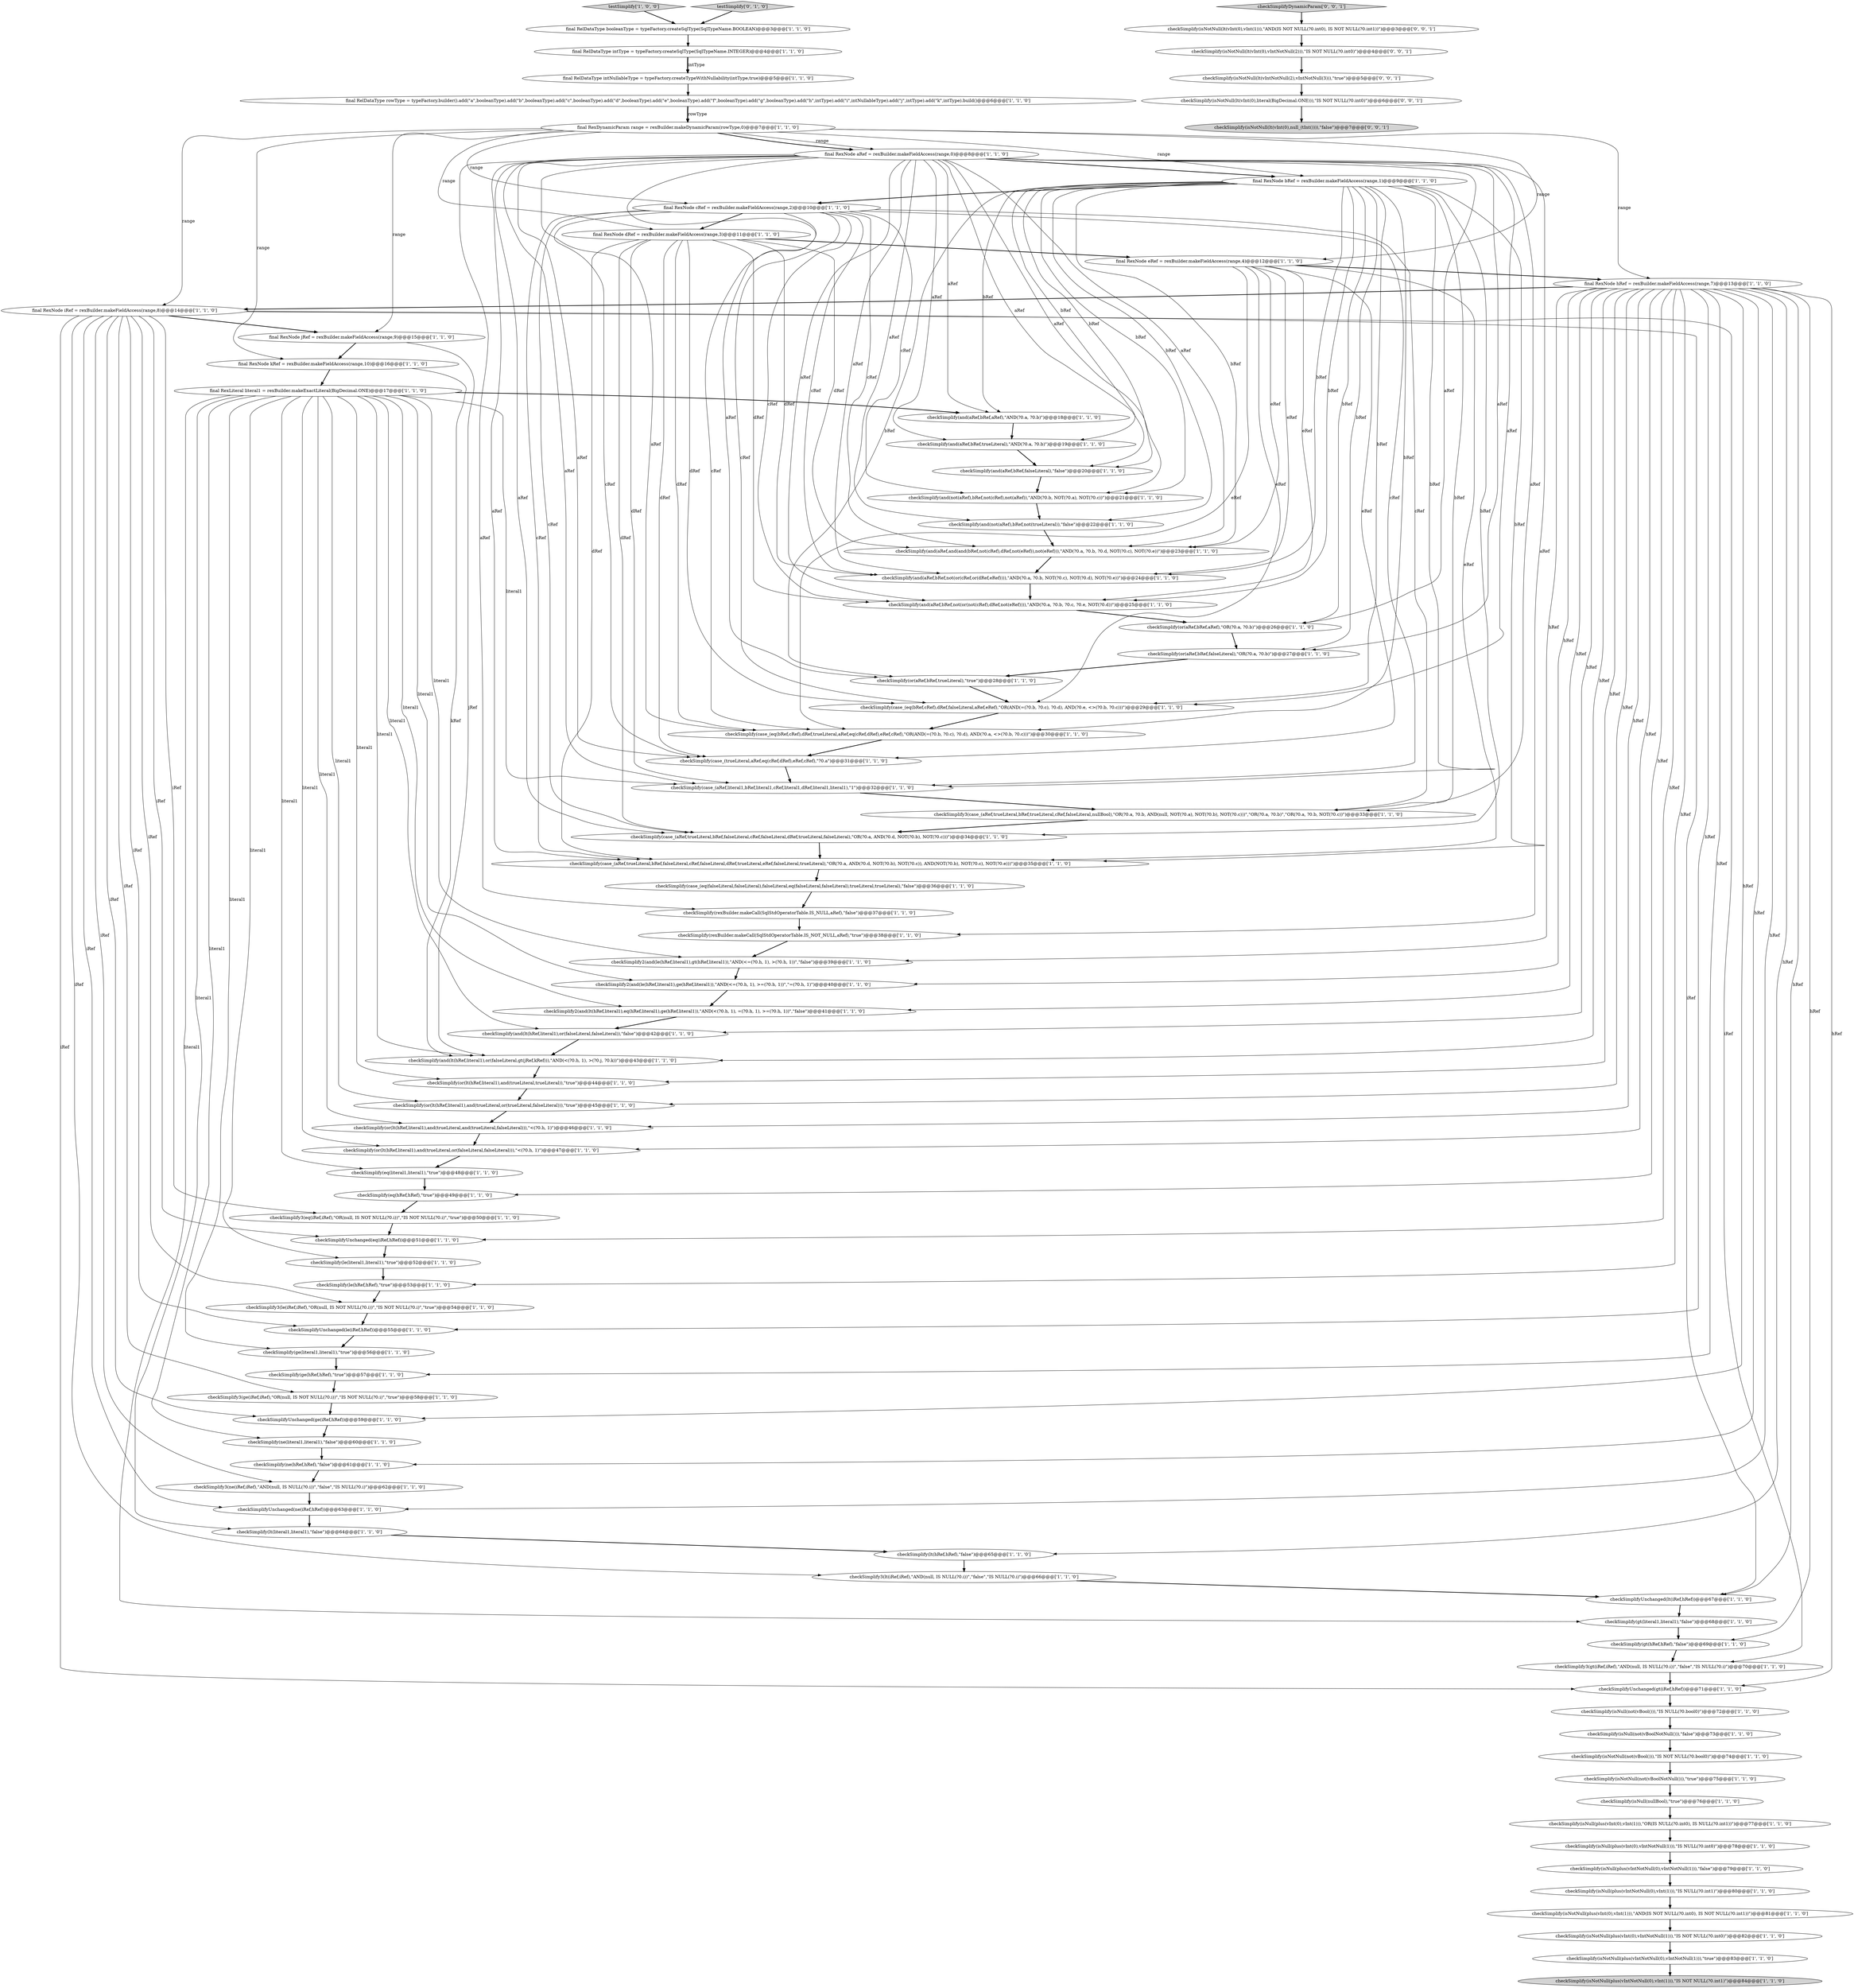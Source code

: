 digraph {
2 [style = filled, label = "checkSimplify(le(hRef,hRef),\"true\")@@@53@@@['1', '1', '0']", fillcolor = white, shape = ellipse image = "AAA0AAABBB1BBB"];
87 [style = filled, label = "checkSimplify(isNotNull(lt(vInt(0),null_(tInt()))),\"false\")@@@7@@@['0', '0', '1']", fillcolor = lightgray, shape = ellipse image = "AAA0AAABBB3BBB"];
65 [style = filled, label = "checkSimplify3(ne(iRef,iRef),\"AND(null, IS NULL(?0.i))\",\"false\",\"IS NULL(?0.i)\")@@@62@@@['1', '1', '0']", fillcolor = white, shape = ellipse image = "AAA0AAABBB1BBB"];
56 [style = filled, label = "checkSimplify3(gt(iRef,iRef),\"AND(null, IS NULL(?0.i))\",\"false\",\"IS NULL(?0.i)\")@@@70@@@['1', '1', '0']", fillcolor = white, shape = ellipse image = "AAA0AAABBB1BBB"];
40 [style = filled, label = "checkSimplify(isNull(plus(vInt(0),vIntNotNull(1))),\"IS NULL(?0.int0)\")@@@78@@@['1', '1', '0']", fillcolor = white, shape = ellipse image = "AAA0AAABBB1BBB"];
51 [style = filled, label = "checkSimplify(and(aRef,bRef,aRef),\"AND(?0.a, ?0.b)\")@@@18@@@['1', '1', '0']", fillcolor = white, shape = ellipse image = "AAA0AAABBB1BBB"];
16 [style = filled, label = "checkSimplifyUnchanged(ne(iRef,hRef))@@@63@@@['1', '1', '0']", fillcolor = white, shape = ellipse image = "AAA0AAABBB1BBB"];
36 [style = filled, label = "checkSimplify(and(lt(hRef,literal1),or(falseLiteral,gt(jRef,kRef))),\"AND(<(?0.h, 1), >(?0.j, ?0.k))\")@@@43@@@['1', '1', '0']", fillcolor = white, shape = ellipse image = "AAA0AAABBB1BBB"];
73 [style = filled, label = "checkSimplify2(and(le(hRef,literal1),ge(hRef,literal1)),\"AND(<=(?0.h, 1), >=(?0.h, 1))\",\"=(?0.h, 1)\")@@@40@@@['1', '1', '0']", fillcolor = white, shape = ellipse image = "AAA0AAABBB1BBB"];
66 [style = filled, label = "final RexNode cRef = rexBuilder.makeFieldAccess(range,2)@@@10@@@['1', '1', '0']", fillcolor = white, shape = ellipse image = "AAA0AAABBB1BBB"];
4 [style = filled, label = "checkSimplify(case_(eq(bRef,cRef),dRef,trueLiteral,aRef,eq(cRef,dRef),eRef,cRef),\"OR(AND(=(?0.b, ?0.c), ?0.d), AND(?0.a, <>(?0.b, ?0.c)))\")@@@30@@@['1', '1', '0']", fillcolor = white, shape = ellipse image = "AAA0AAABBB1BBB"];
50 [style = filled, label = "checkSimplify3(le(iRef,iRef),\"OR(null, IS NOT NULL(?0.i))\",\"IS NOT NULL(?0.i)\",\"true\")@@@54@@@['1', '1', '0']", fillcolor = white, shape = ellipse image = "AAA0AAABBB1BBB"];
29 [style = filled, label = "checkSimplify(isNotNull(plus(vIntNotNull(0),vInt(1))),\"IS NOT NULL(?0.int1)\")@@@84@@@['1', '1', '0']", fillcolor = lightgray, shape = ellipse image = "AAA0AAABBB1BBB"];
72 [style = filled, label = "checkSimplify(isNotNull(not(vBool())),\"IS NOT NULL(?0.bool0)\")@@@74@@@['1', '1', '0']", fillcolor = white, shape = ellipse image = "AAA0AAABBB1BBB"];
13 [style = filled, label = "checkSimplify(or(lt(hRef,literal1),and(trueLiteral,or(falseLiteral,falseLiteral))),\"<(?0.h, 1)\")@@@47@@@['1', '1', '0']", fillcolor = white, shape = ellipse image = "AAA0AAABBB1BBB"];
28 [style = filled, label = "checkSimplify(le(literal1,literal1),\"true\")@@@52@@@['1', '1', '0']", fillcolor = white, shape = ellipse image = "AAA0AAABBB1BBB"];
53 [style = filled, label = "final RexNode bRef = rexBuilder.makeFieldAccess(range,1)@@@9@@@['1', '1', '0']", fillcolor = white, shape = ellipse image = "AAA0AAABBB1BBB"];
34 [style = filled, label = "checkSimplify(and(aRef,bRef,not(or(not(cRef),dRef,not(eRef)))),\"AND(?0.a, ?0.b, ?0.c, ?0.e, NOT(?0.d))\")@@@25@@@['1', '1', '0']", fillcolor = white, shape = ellipse image = "AAA0AAABBB1BBB"];
1 [style = filled, label = "checkSimplify(or(aRef,bRef,aRef),\"OR(?0.a, ?0.b)\")@@@26@@@['1', '1', '0']", fillcolor = white, shape = ellipse image = "AAA0AAABBB1BBB"];
11 [style = filled, label = "checkSimplify(isNull(nullBool),\"true\")@@@76@@@['1', '1', '0']", fillcolor = white, shape = ellipse image = "AAA0AAABBB1BBB"];
20 [style = filled, label = "checkSimplify(and(aRef,and(and(bRef,not(cRef),dRef,not(eRef)),not(eRef))),\"AND(?0.a, ?0.b, ?0.d, NOT(?0.c), NOT(?0.e))\")@@@23@@@['1', '1', '0']", fillcolor = white, shape = ellipse image = "AAA0AAABBB1BBB"];
6 [style = filled, label = "checkSimplify(eq(hRef,hRef),\"true\")@@@49@@@['1', '1', '0']", fillcolor = white, shape = ellipse image = "AAA0AAABBB1BBB"];
24 [style = filled, label = "checkSimplify(and(not(aRef),bRef,not(trueLiteral)),\"false\")@@@22@@@['1', '1', '0']", fillcolor = white, shape = ellipse image = "AAA0AAABBB1BBB"];
70 [style = filled, label = "checkSimplify(case_(eq(bRef,cRef),dRef,falseLiteral,aRef,eRef),\"OR(AND(=(?0.b, ?0.c), ?0.d), AND(?0.e, <>(?0.b, ?0.c)))\")@@@29@@@['1', '1', '0']", fillcolor = white, shape = ellipse image = "AAA0AAABBB1BBB"];
57 [style = filled, label = "checkSimplify2(and(lt(hRef,literal1),eq(hRef,literal1),ge(hRef,literal1)),\"AND(<(?0.h, 1), =(?0.h, 1), >=(?0.h, 1))\",\"false\")@@@41@@@['1', '1', '0']", fillcolor = white, shape = ellipse image = "AAA0AAABBB1BBB"];
88 [style = filled, label = "checkSimplify(isNotNull(lt(vInt(0),literal(BigDecimal.ONE))),\"IS NOT NULL(?0.int0)\")@@@6@@@['0', '0', '1']", fillcolor = white, shape = ellipse image = "AAA0AAABBB3BBB"];
21 [style = filled, label = "checkSimplify(ge(literal1,literal1),\"true\")@@@56@@@['1', '1', '0']", fillcolor = white, shape = ellipse image = "AAA0AAABBB1BBB"];
8 [style = filled, label = "checkSimplify(rexBuilder.makeCall(SqlStdOperatorTable.IS_NULL,aRef),\"false\")@@@37@@@['1', '1', '0']", fillcolor = white, shape = ellipse image = "AAA0AAABBB1BBB"];
81 [style = filled, label = "checkSimplify(isNotNull(plus(vIntNotNull(0),vIntNotNull(1))),\"true\")@@@83@@@['1', '1', '0']", fillcolor = white, shape = ellipse image = "AAA0AAABBB1BBB"];
39 [style = filled, label = "final RexLiteral literal1 = rexBuilder.makeExactLiteral(BigDecimal.ONE)@@@17@@@['1', '1', '0']", fillcolor = white, shape = ellipse image = "AAA0AAABBB1BBB"];
76 [style = filled, label = "checkSimplify(gt(literal1,literal1),\"false\")@@@68@@@['1', '1', '0']", fillcolor = white, shape = ellipse image = "AAA0AAABBB1BBB"];
89 [style = filled, label = "checkSimplifyDynamicParam['0', '0', '1']", fillcolor = lightgray, shape = diamond image = "AAA0AAABBB3BBB"];
79 [style = filled, label = "checkSimplify(case_(eq(falseLiteral,falseLiteral),falseLiteral,eq(falseLiteral,falseLiteral),trueLiteral,trueLiteral),\"false\")@@@36@@@['1', '1', '0']", fillcolor = white, shape = ellipse image = "AAA0AAABBB1BBB"];
86 [style = filled, label = "checkSimplify(isNotNull(lt(vIntNotNull(2),vIntNotNull(3))),\"true\")@@@5@@@['0', '0', '1']", fillcolor = white, shape = ellipse image = "AAA0AAABBB3BBB"];
18 [style = filled, label = "checkSimplify(gt(hRef,hRef),\"false\")@@@69@@@['1', '1', '0']", fillcolor = white, shape = ellipse image = "AAA0AAABBB1BBB"];
82 [style = filled, label = "checkSimplify(ne(literal1,literal1),\"false\")@@@60@@@['1', '1', '0']", fillcolor = white, shape = ellipse image = "AAA0AAABBB1BBB"];
10 [style = filled, label = "final RexNode kRef = rexBuilder.makeFieldAccess(range,10)@@@16@@@['1', '1', '0']", fillcolor = white, shape = ellipse image = "AAA0AAABBB1BBB"];
85 [style = filled, label = "checkSimplify(isNotNull(lt(vInt(0),vIntNotNull(2))),\"IS NOT NULL(?0.int0)\")@@@4@@@['0', '0', '1']", fillcolor = white, shape = ellipse image = "AAA0AAABBB3BBB"];
60 [style = filled, label = "checkSimplify(lt(literal1,literal1),\"false\")@@@64@@@['1', '1', '0']", fillcolor = white, shape = ellipse image = "AAA0AAABBB1BBB"];
26 [style = filled, label = "final RelDataType intNullableType = typeFactory.createTypeWithNullability(intType,true)@@@5@@@['1', '1', '0']", fillcolor = white, shape = ellipse image = "AAA0AAABBB1BBB"];
37 [style = filled, label = "checkSimplify(ge(hRef,hRef),\"true\")@@@57@@@['1', '1', '0']", fillcolor = white, shape = ellipse image = "AAA0AAABBB1BBB"];
46 [style = filled, label = "checkSimplify(ne(hRef,hRef),\"false\")@@@61@@@['1', '1', '0']", fillcolor = white, shape = ellipse image = "AAA0AAABBB1BBB"];
58 [style = filled, label = "final RexNode dRef = rexBuilder.makeFieldAccess(range,3)@@@11@@@['1', '1', '0']", fillcolor = white, shape = ellipse image = "AAA0AAABBB1BBB"];
74 [style = filled, label = "checkSimplifyUnchanged(gt(iRef,hRef))@@@71@@@['1', '1', '0']", fillcolor = white, shape = ellipse image = "AAA0AAABBB1BBB"];
5 [style = filled, label = "checkSimplify(case_(aRef,trueLiteral,bRef,falseLiteral,cRef,falseLiteral,dRef,trueLiteral,eRef,falseLiteral,trueLiteral),\"OR(?0.a, AND(?0.d, NOT(?0.b), NOT(?0.c)), AND(NOT(?0.b), NOT(?0.c), NOT(?0.e)))\")@@@35@@@['1', '1', '0']", fillcolor = white, shape = ellipse image = "AAA0AAABBB1BBB"];
30 [style = filled, label = "final RexNode hRef = rexBuilder.makeFieldAccess(range,7)@@@13@@@['1', '1', '0']", fillcolor = white, shape = ellipse image = "AAA0AAABBB1BBB"];
63 [style = filled, label = "testSimplify['1', '0', '0']", fillcolor = lightgray, shape = diamond image = "AAA0AAABBB1BBB"];
3 [style = filled, label = "final RexNode jRef = rexBuilder.makeFieldAccess(range,9)@@@15@@@['1', '1', '0']", fillcolor = white, shape = ellipse image = "AAA0AAABBB1BBB"];
42 [style = filled, label = "checkSimplify(isNull(not(vBoolNotNull())),\"false\")@@@73@@@['1', '1', '0']", fillcolor = white, shape = ellipse image = "AAA0AAABBB1BBB"];
33 [style = filled, label = "checkSimplifyUnchanged(eq(iRef,hRef))@@@51@@@['1', '1', '0']", fillcolor = white, shape = ellipse image = "AAA0AAABBB1BBB"];
19 [style = filled, label = "checkSimplify(isNull(plus(vIntNotNull(0),vInt(1))),\"IS NULL(?0.int1)\")@@@80@@@['1', '1', '0']", fillcolor = white, shape = ellipse image = "AAA0AAABBB1BBB"];
61 [style = filled, label = "checkSimplify(case_(aRef,trueLiteral,bRef,falseLiteral,cRef,falseLiteral,dRef,trueLiteral,falseLiteral),\"OR(?0.a, AND(?0.d, NOT(?0.b), NOT(?0.c)))\")@@@34@@@['1', '1', '0']", fillcolor = white, shape = ellipse image = "AAA0AAABBB1BBB"];
0 [style = filled, label = "checkSimplify(or(lt(hRef,literal1),and(trueLiteral,trueLiteral)),\"true\")@@@44@@@['1', '1', '0']", fillcolor = white, shape = ellipse image = "AAA0AAABBB1BBB"];
68 [style = filled, label = "checkSimplify(or(aRef,bRef,falseLiteral),\"OR(?0.a, ?0.b)\")@@@27@@@['1', '1', '0']", fillcolor = white, shape = ellipse image = "AAA0AAABBB1BBB"];
83 [style = filled, label = "testSimplify['0', '1', '0']", fillcolor = lightgray, shape = diamond image = "AAA0AAABBB2BBB"];
44 [style = filled, label = "final RexNode eRef = rexBuilder.makeFieldAccess(range,4)@@@12@@@['1', '1', '0']", fillcolor = white, shape = ellipse image = "AAA0AAABBB1BBB"];
62 [style = filled, label = "final RexNode iRef = rexBuilder.makeFieldAccess(range,8)@@@14@@@['1', '1', '0']", fillcolor = white, shape = ellipse image = "AAA0AAABBB1BBB"];
32 [style = filled, label = "checkSimplify(isNotNull(plus(vInt(0),vIntNotNull(1))),\"IS NOT NULL(?0.int0)\")@@@82@@@['1', '1', '0']", fillcolor = white, shape = ellipse image = "AAA0AAABBB1BBB"];
22 [style = filled, label = "final RexNode aRef = rexBuilder.makeFieldAccess(range,0)@@@8@@@['1', '1', '0']", fillcolor = white, shape = ellipse image = "AAA0AAABBB1BBB"];
80 [style = filled, label = "checkSimplify(and(aRef,bRef,trueLiteral),\"AND(?0.a, ?0.b)\")@@@19@@@['1', '1', '0']", fillcolor = white, shape = ellipse image = "AAA0AAABBB1BBB"];
45 [style = filled, label = "checkSimplify(and(not(aRef),bRef,not(cRef),not(aRef)),\"AND(?0.b, NOT(?0.a), NOT(?0.c))\")@@@21@@@['1', '1', '0']", fillcolor = white, shape = ellipse image = "AAA0AAABBB1BBB"];
75 [style = filled, label = "checkSimplify(isNull(plus(vInt(0),vInt(1))),\"OR(IS NULL(?0.int0), IS NULL(?0.int1))\")@@@77@@@['1', '1', '0']", fillcolor = white, shape = ellipse image = "AAA0AAABBB1BBB"];
12 [style = filled, label = "checkSimplify(and(aRef,bRef,not(or(cRef,or(dRef,eRef)))),\"AND(?0.a, ?0.b, NOT(?0.c), NOT(?0.d), NOT(?0.e))\")@@@24@@@['1', '1', '0']", fillcolor = white, shape = ellipse image = "AAA0AAABBB1BBB"];
23 [style = filled, label = "checkSimplify(or(lt(hRef,literal1),and(trueLiteral,or(trueLiteral,falseLiteral))),\"true\")@@@45@@@['1', '1', '0']", fillcolor = white, shape = ellipse image = "AAA0AAABBB1BBB"];
27 [style = filled, label = "checkSimplify3(case_(aRef,trueLiteral,bRef,trueLiteral,cRef,falseLiteral,nullBool),\"OR(?0.a, ?0.b, AND(null, NOT(?0.a), NOT(?0.b), NOT(?0.c)))\",\"OR(?0.a, ?0.b)\",\"OR(?0.a, ?0.b, NOT(?0.c))\")@@@33@@@['1', '1', '0']", fillcolor = white, shape = ellipse image = "AAA0AAABBB1BBB"];
35 [style = filled, label = "checkSimplify(eq(literal1,literal1),\"true\")@@@48@@@['1', '1', '0']", fillcolor = white, shape = ellipse image = "AAA0AAABBB1BBB"];
52 [style = filled, label = "checkSimplify3(ge(iRef,iRef),\"OR(null, IS NOT NULL(?0.i))\",\"IS NOT NULL(?0.i)\",\"true\")@@@58@@@['1', '1', '0']", fillcolor = white, shape = ellipse image = "AAA0AAABBB1BBB"];
15 [style = filled, label = "checkSimplifyUnchanged(ge(iRef,hRef))@@@59@@@['1', '1', '0']", fillcolor = white, shape = ellipse image = "AAA0AAABBB1BBB"];
9 [style = filled, label = "checkSimplify(or(lt(hRef,literal1),and(trueLiteral,and(trueLiteral,falseLiteral))),\"<(?0.h, 1)\")@@@46@@@['1', '1', '0']", fillcolor = white, shape = ellipse image = "AAA0AAABBB1BBB"];
69 [style = filled, label = "checkSimplify(and(lt(hRef,literal1),or(falseLiteral,falseLiteral)),\"false\")@@@42@@@['1', '1', '0']", fillcolor = white, shape = ellipse image = "AAA0AAABBB1BBB"];
7 [style = filled, label = "checkSimplifyUnchanged(lt(iRef,hRef))@@@67@@@['1', '1', '0']", fillcolor = white, shape = ellipse image = "AAA0AAABBB1BBB"];
14 [style = filled, label = "checkSimplify3(lt(iRef,iRef),\"AND(null, IS NULL(?0.i))\",\"false\",\"IS NULL(?0.i)\")@@@66@@@['1', '1', '0']", fillcolor = white, shape = ellipse image = "AAA0AAABBB1BBB"];
47 [style = filled, label = "final RelDataType intType = typeFactory.createSqlType(SqlTypeName.INTEGER)@@@4@@@['1', '1', '0']", fillcolor = white, shape = ellipse image = "AAA0AAABBB1BBB"];
54 [style = filled, label = "checkSimplify(case_(trueLiteral,aRef,eq(cRef,dRef),eRef,cRef),\"?0.a\")@@@31@@@['1', '1', '0']", fillcolor = white, shape = ellipse image = "AAA0AAABBB1BBB"];
49 [style = filled, label = "final RelDataType booleanType = typeFactory.createSqlType(SqlTypeName.BOOLEAN)@@@3@@@['1', '1', '0']", fillcolor = white, shape = ellipse image = "AAA0AAABBB1BBB"];
67 [style = filled, label = "final RexDynamicParam range = rexBuilder.makeDynamicParam(rowType,0)@@@7@@@['1', '1', '0']", fillcolor = white, shape = ellipse image = "AAA0AAABBB1BBB"];
48 [style = filled, label = "checkSimplify(lt(hRef,hRef),\"false\")@@@65@@@['1', '1', '0']", fillcolor = white, shape = ellipse image = "AAA0AAABBB1BBB"];
71 [style = filled, label = "final RelDataType rowType = typeFactory.builder().add(\"a\",booleanType).add(\"b\",booleanType).add(\"c\",booleanType).add(\"d\",booleanType).add(\"e\",booleanType).add(\"f\",booleanType).add(\"g\",booleanType).add(\"h\",intType).add(\"i\",intNullableType).add(\"j\",intType).add(\"k\",intType).build()@@@6@@@['1', '1', '0']", fillcolor = white, shape = ellipse image = "AAA0AAABBB1BBB"];
64 [style = filled, label = "checkSimplify(isNull(plus(vIntNotNull(0),vIntNotNull(1))),\"false\")@@@79@@@['1', '1', '0']", fillcolor = white, shape = ellipse image = "AAA0AAABBB1BBB"];
17 [style = filled, label = "checkSimplify(and(aRef,bRef,falseLiteral),\"false\")@@@20@@@['1', '1', '0']", fillcolor = white, shape = ellipse image = "AAA0AAABBB1BBB"];
55 [style = filled, label = "checkSimplify3(eq(iRef,iRef),\"OR(null, IS NOT NULL(?0.i))\",\"IS NOT NULL(?0.i)\",\"true\")@@@50@@@['1', '1', '0']", fillcolor = white, shape = ellipse image = "AAA0AAABBB1BBB"];
59 [style = filled, label = "checkSimplify(isNotNull(plus(vInt(0),vInt(1))),\"AND(IS NOT NULL(?0.int0), IS NOT NULL(?0.int1))\")@@@81@@@['1', '1', '0']", fillcolor = white, shape = ellipse image = "AAA0AAABBB1BBB"];
41 [style = filled, label = "checkSimplify(case_(aRef,literal1,bRef,literal1,cRef,literal1,dRef,literal1,literal1),\"1\")@@@32@@@['1', '1', '0']", fillcolor = white, shape = ellipse image = "AAA0AAABBB1BBB"];
84 [style = filled, label = "checkSimplify(isNotNull(lt(vInt(0),vInt(1))),\"AND(IS NOT NULL(?0.int0), IS NOT NULL(?0.int1))\")@@@3@@@['0', '0', '1']", fillcolor = white, shape = ellipse image = "AAA0AAABBB3BBB"];
78 [style = filled, label = "checkSimplify(isNotNull(not(vBoolNotNull())),\"true\")@@@75@@@['1', '1', '0']", fillcolor = white, shape = ellipse image = "AAA0AAABBB1BBB"];
38 [style = filled, label = "checkSimplify(rexBuilder.makeCall(SqlStdOperatorTable.IS_NOT_NULL,aRef),\"true\")@@@38@@@['1', '1', '0']", fillcolor = white, shape = ellipse image = "AAA0AAABBB1BBB"];
43 [style = filled, label = "checkSimplifyUnchanged(le(iRef,hRef))@@@55@@@['1', '1', '0']", fillcolor = white, shape = ellipse image = "AAA0AAABBB1BBB"];
25 [style = filled, label = "checkSimplify(isNull(not(vBool())),\"IS NULL(?0.bool0)\")@@@72@@@['1', '1', '0']", fillcolor = white, shape = ellipse image = "AAA0AAABBB1BBB"];
31 [style = filled, label = "checkSimplify(or(aRef,bRef,trueLiteral),\"true\")@@@28@@@['1', '1', '0']", fillcolor = white, shape = ellipse image = "AAA0AAABBB1BBB"];
77 [style = filled, label = "checkSimplify2(and(le(hRef,literal1),gt(hRef,literal1)),\"AND(<=(?0.h, 1), >(?0.h, 1))\",\"false\")@@@39@@@['1', '1', '0']", fillcolor = white, shape = ellipse image = "AAA0AAABBB1BBB"];
81->29 [style = bold, label=""];
79->8 [style = bold, label=""];
62->3 [style = bold, label=""];
22->31 [style = solid, label="aRef"];
53->20 [style = solid, label="bRef"];
30->9 [style = solid, label="hRef"];
30->57 [style = solid, label="hRef"];
39->69 [style = solid, label="literal1"];
30->46 [style = solid, label="hRef"];
39->9 [style = solid, label="literal1"];
68->31 [style = bold, label=""];
62->7 [style = solid, label="iRef"];
67->22 [style = solid, label="range"];
53->12 [style = solid, label="bRef"];
30->74 [style = solid, label="hRef"];
3->36 [style = solid, label="jRef"];
67->44 [style = solid, label="range"];
39->77 [style = solid, label="literal1"];
17->45 [style = bold, label=""];
66->12 [style = solid, label="cRef"];
44->12 [style = solid, label="eRef"];
85->86 [style = bold, label=""];
67->53 [style = solid, label="range"];
82->46 [style = bold, label=""];
16->60 [style = bold, label=""];
45->24 [style = bold, label=""];
30->48 [style = solid, label="hRef"];
66->27 [style = solid, label="cRef"];
14->7 [style = bold, label=""];
58->61 [style = solid, label="dRef"];
1->68 [style = bold, label=""];
39->35 [style = solid, label="literal1"];
30->18 [style = solid, label="hRef"];
71->67 [style = bold, label=""];
36->0 [style = bold, label=""];
10->39 [style = bold, label=""];
39->51 [style = bold, label=""];
65->16 [style = bold, label=""];
44->70 [style = solid, label="eRef"];
22->51 [style = solid, label="aRef"];
47->26 [style = bold, label=""];
66->5 [style = solid, label="cRef"];
62->56 [style = solid, label="iRef"];
22->41 [style = solid, label="aRef"];
22->24 [style = solid, label="aRef"];
62->74 [style = solid, label="iRef"];
15->82 [style = bold, label=""];
22->4 [style = solid, label="aRef"];
22->27 [style = solid, label="aRef"];
53->51 [style = solid, label="bRef"];
22->68 [style = solid, label="aRef"];
22->17 [style = solid, label="aRef"];
30->6 [style = solid, label="hRef"];
53->17 [style = solid, label="bRef"];
58->70 [style = solid, label="dRef"];
66->45 [style = solid, label="cRef"];
39->36 [style = solid, label="literal1"];
50->43 [style = bold, label=""];
22->34 [style = solid, label="aRef"];
30->15 [style = solid, label="hRef"];
53->27 [style = solid, label="bRef"];
44->54 [style = solid, label="eRef"];
33->28 [style = bold, label=""];
59->32 [style = bold, label=""];
10->36 [style = solid, label="kRef"];
31->70 [style = bold, label=""];
39->23 [style = solid, label="literal1"];
62->33 [style = solid, label="iRef"];
18->56 [style = bold, label=""];
67->3 [style = solid, label="range"];
54->41 [style = bold, label=""];
42->72 [style = bold, label=""];
44->34 [style = solid, label="eRef"];
67->30 [style = solid, label="range"];
53->80 [style = solid, label="bRef"];
62->55 [style = solid, label="iRef"];
8->38 [style = bold, label=""];
60->48 [style = bold, label=""];
67->22 [style = bold, label=""];
66->61 [style = solid, label="cRef"];
53->45 [style = solid, label="bRef"];
24->20 [style = bold, label=""];
58->12 [style = solid, label="dRef"];
3->10 [style = bold, label=""];
66->4 [style = solid, label="cRef"];
22->61 [style = solid, label="aRef"];
21->37 [style = bold, label=""];
78->11 [style = bold, label=""];
0->23 [style = bold, label=""];
30->37 [style = solid, label="hRef"];
22->20 [style = solid, label="aRef"];
7->76 [style = bold, label=""];
22->5 [style = solid, label="aRef"];
58->34 [style = solid, label="dRef"];
32->81 [style = bold, label=""];
30->23 [style = solid, label="hRef"];
22->38 [style = solid, label="aRef"];
22->8 [style = solid, label="aRef"];
39->76 [style = solid, label="literal1"];
71->67 [style = solid, label="rowType"];
22->54 [style = solid, label="aRef"];
62->65 [style = solid, label="iRef"];
62->43 [style = solid, label="iRef"];
39->82 [style = solid, label="literal1"];
67->66 [style = solid, label="range"];
57->69 [style = bold, label=""];
53->5 [style = solid, label="bRef"];
44->5 [style = solid, label="eRef"];
53->31 [style = solid, label="bRef"];
52->15 [style = bold, label=""];
44->30 [style = bold, label=""];
41->27 [style = bold, label=""];
30->77 [style = solid, label="hRef"];
64->19 [style = bold, label=""];
62->50 [style = solid, label="iRef"];
30->7 [style = solid, label="hRef"];
77->73 [style = bold, label=""];
75->40 [style = bold, label=""];
62->14 [style = solid, label="iRef"];
48->14 [style = bold, label=""];
76->18 [style = bold, label=""];
62->16 [style = solid, label="iRef"];
22->45 [style = solid, label="aRef"];
66->20 [style = solid, label="cRef"];
73->57 [style = bold, label=""];
67->58 [style = solid, label="range"];
53->1 [style = solid, label="bRef"];
39->41 [style = solid, label="literal1"];
19->59 [style = bold, label=""];
58->20 [style = solid, label="dRef"];
5->79 [style = bold, label=""];
74->25 [style = bold, label=""];
4->54 [style = bold, label=""];
53->70 [style = solid, label="bRef"];
44->20 [style = solid, label="eRef"];
67->10 [style = solid, label="range"];
66->58 [style = bold, label=""];
30->16 [style = solid, label="hRef"];
6->55 [style = bold, label=""];
58->4 [style = solid, label="dRef"];
30->69 [style = solid, label="hRef"];
39->28 [style = solid, label="literal1"];
67->62 [style = solid, label="range"];
58->41 [style = solid, label="dRef"];
84->85 [style = bold, label=""];
26->71 [style = bold, label=""];
70->4 [style = bold, label=""];
56->74 [style = bold, label=""];
25->42 [style = bold, label=""];
11->75 [style = bold, label=""];
83->49 [style = bold, label=""];
37->52 [style = bold, label=""];
58->54 [style = solid, label="dRef"];
62->52 [style = solid, label="iRef"];
39->57 [style = solid, label="literal1"];
62->15 [style = solid, label="iRef"];
39->60 [style = solid, label="literal1"];
88->87 [style = bold, label=""];
89->84 [style = bold, label=""];
30->43 [style = solid, label="hRef"];
39->21 [style = solid, label="literal1"];
43->21 [style = bold, label=""];
30->2 [style = solid, label="hRef"];
66->41 [style = solid, label="cRef"];
58->5 [style = solid, label="dRef"];
30->33 [style = solid, label="hRef"];
61->5 [style = bold, label=""];
27->61 [style = bold, label=""];
35->6 [style = bold, label=""];
34->1 [style = bold, label=""];
86->88 [style = bold, label=""];
63->49 [style = bold, label=""];
66->70 [style = solid, label="cRef"];
53->41 [style = solid, label="bRef"];
40->64 [style = bold, label=""];
38->77 [style = bold, label=""];
12->34 [style = bold, label=""];
22->80 [style = solid, label="aRef"];
53->34 [style = solid, label="bRef"];
39->73 [style = solid, label="literal1"];
30->13 [style = solid, label="hRef"];
2->50 [style = bold, label=""];
39->13 [style = solid, label="literal1"];
58->44 [style = bold, label=""];
49->47 [style = bold, label=""];
72->78 [style = bold, label=""];
69->36 [style = bold, label=""];
22->12 [style = solid, label="aRef"];
22->70 [style = solid, label="aRef"];
28->2 [style = bold, label=""];
53->24 [style = solid, label="bRef"];
22->53 [style = bold, label=""];
22->1 [style = solid, label="aRef"];
66->34 [style = solid, label="cRef"];
30->36 [style = solid, label="hRef"];
66->54 [style = solid, label="cRef"];
44->4 [style = solid, label="eRef"];
53->66 [style = bold, label=""];
30->0 [style = solid, label="hRef"];
20->12 [style = bold, label=""];
80->17 [style = bold, label=""];
30->73 [style = solid, label="hRef"];
39->0 [style = solid, label="literal1"];
53->61 [style = solid, label="bRef"];
47->26 [style = solid, label="intType"];
46->65 [style = bold, label=""];
53->4 [style = solid, label="bRef"];
23->9 [style = bold, label=""];
13->35 [style = bold, label=""];
51->80 [style = bold, label=""];
55->33 [style = bold, label=""];
30->62 [style = bold, label=""];
9->13 [style = bold, label=""];
53->68 [style = solid, label="bRef"];
}
